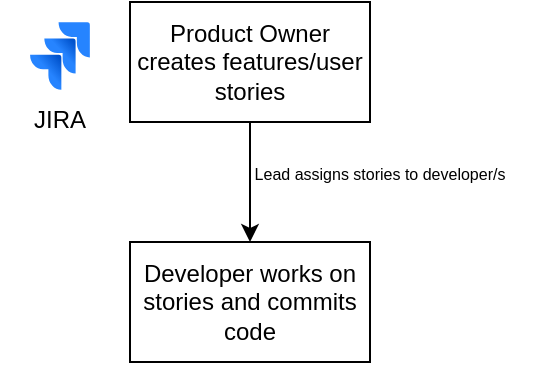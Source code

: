 <mxfile version="24.4.13" type="github">
  <diagram name="Page-1" id="VWCOT1s2UIXs_mF2nwTO">
    <mxGraphModel dx="794" dy="412" grid="1" gridSize="10" guides="1" tooltips="1" connect="1" arrows="1" fold="1" page="1" pageScale="1" pageWidth="850" pageHeight="1100" math="0" shadow="0">
      <root>
        <mxCell id="0" />
        <mxCell id="1" parent="0" />
        <mxCell id="LeMREfr2Gr5GjN9Xj37d-9" value="" style="edgeStyle=orthogonalEdgeStyle;rounded=0;orthogonalLoop=1;jettySize=auto;html=1;" edge="1" parent="1" source="LeMREfr2Gr5GjN9Xj37d-1" target="LeMREfr2Gr5GjN9Xj37d-7">
          <mxGeometry relative="1" as="geometry" />
        </mxCell>
        <mxCell id="LeMREfr2Gr5GjN9Xj37d-1" value="Product Owner creates features/user stories" style="rounded=0;whiteSpace=wrap;html=1;rotation=0;fillStyle=dots;" vertex="1" parent="1">
          <mxGeometry x="120" y="80" width="120" height="60" as="geometry" />
        </mxCell>
        <mxCell id="LeMREfr2Gr5GjN9Xj37d-6" value="" style="group" vertex="1" connectable="0" parent="1">
          <mxGeometry x="55" y="90" width="60" height="64" as="geometry" />
        </mxCell>
        <mxCell id="LeMREfr2Gr5GjN9Xj37d-4" value="" style="image;html=1;image=img/lib/atlassian/Jira_Logo.svg;" vertex="1" parent="LeMREfr2Gr5GjN9Xj37d-6">
          <mxGeometry x="15" width="30" height="34" as="geometry" />
        </mxCell>
        <mxCell id="LeMREfr2Gr5GjN9Xj37d-5" value="JIRA" style="text;html=1;align=center;verticalAlign=middle;whiteSpace=wrap;rounded=0;" vertex="1" parent="LeMREfr2Gr5GjN9Xj37d-6">
          <mxGeometry y="34" width="60" height="30" as="geometry" />
        </mxCell>
        <mxCell id="LeMREfr2Gr5GjN9Xj37d-7" value="Developer works on stories and commits code" style="rounded=0;whiteSpace=wrap;html=1;rotation=0;fillStyle=dots;" vertex="1" parent="1">
          <mxGeometry x="120" y="200" width="120" height="60" as="geometry" />
        </mxCell>
        <mxCell id="LeMREfr2Gr5GjN9Xj37d-8" value="&lt;font style=&quot;font-size: 8px;&quot;&gt;Lead assigns stories to developer/s&lt;/font&gt;" style="text;html=1;align=center;verticalAlign=middle;whiteSpace=wrap;rounded=0;" vertex="1" parent="1">
          <mxGeometry x="160" y="150" width="170" height="30" as="geometry" />
        </mxCell>
      </root>
    </mxGraphModel>
  </diagram>
</mxfile>
